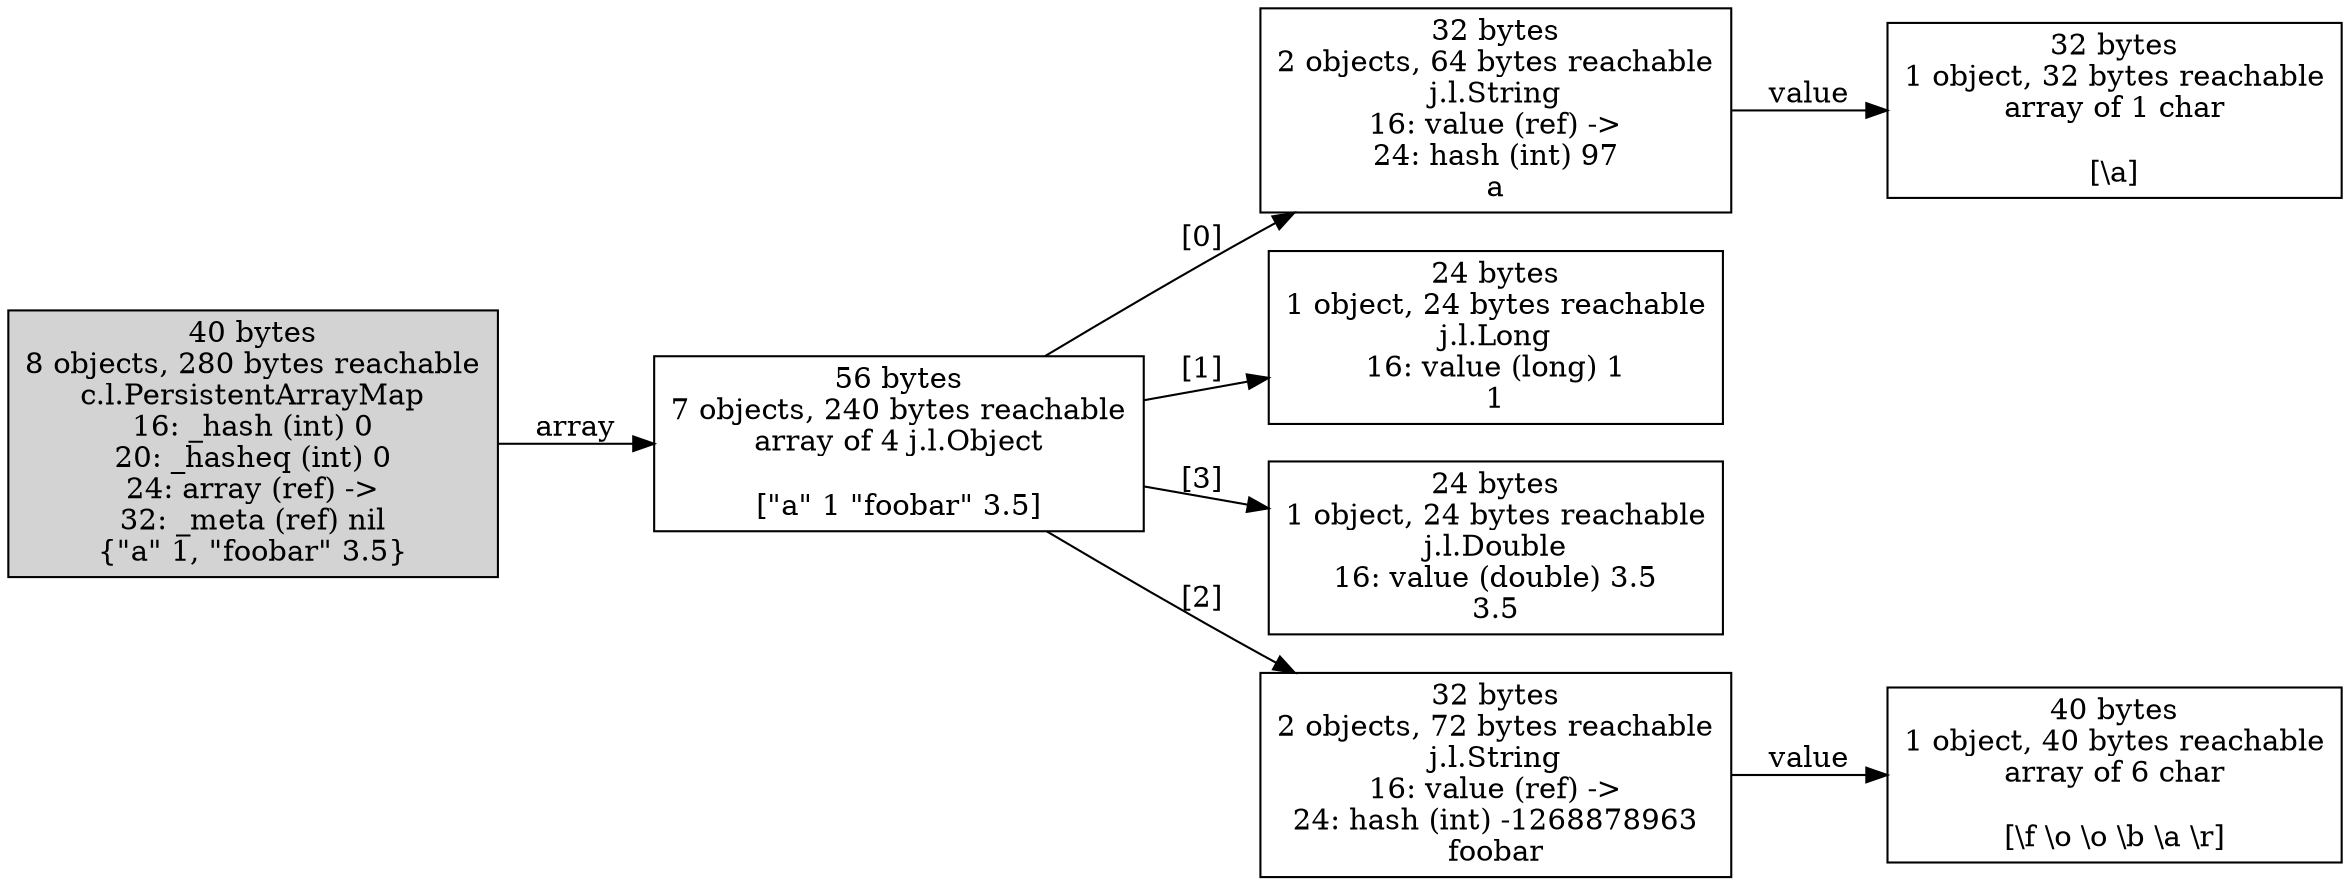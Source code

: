digraph {
graph [layout=dot,rankdir=LR];
"139970762538760" ["scc-num-nodes"=1,label="32 bytes
2 objects, 64 bytes reachable
j.l.String
16: value (ref) ->
24: hash (int) 97
a",shape=box];
"139970762538792" ["scc-num-nodes"=1,label="32 bytes
1 object, 32 bytes reachable
array of 1 char

[\\a]",shape=box];
"139970762943576" ["scc-num-nodes"=1,label="24 bytes
1 object, 24 bytes reachable
j.l.Long
16: value (long) 1
1",shape=box];
"139970771388416" ["scc-num-nodes"=1,style=filled,label="40 bytes
8 objects, 280 bytes reachable
c.l.PersistentArrayMap
16: _hash (int) 0
20: _hasheq (int) 0
24: array (ref) ->
32: _meta (ref) nil
{\"a\" 1, \"foobar\" 3.5}",shape=box];
"139970771388456" ["scc-num-nodes"=1,label="56 bytes
7 objects, 240 bytes reachable
array of 4 j.l.Object

[\"a\" 1 \"foobar\" 3.5]",shape=box];
"139970771388512" ["scc-num-nodes"=1,label="24 bytes
1 object, 24 bytes reachable
j.l.Double
16: value (double) 3.5
3.5",shape=box];
"139970771388536" ["scc-num-nodes"=1,label="32 bytes
2 objects, 72 bytes reachable
j.l.String
16: value (ref) ->
24: hash (int) -1268878963
foobar",shape=box];
"139970771388568" ["scc-num-nodes"=1,label="40 bytes
1 object, 40 bytes reachable
array of 6 char

[\\f \\o \\o \\b \\a \\r]",shape=box];
"139970762538760" -> "139970762538792" ["field-name"=value,label=value];
"139970771388416" -> "139970771388456" ["field-name"=array,label=array];
"139970771388456" -> "139970762538760" ["field-name"="[0]",label="[0]"];
"139970771388456" -> "139970762943576" ["field-name"="[1]",label="[1]"];
"139970771388456" -> "139970771388536" ["field-name"="[2]",label="[2]"];
"139970771388456" -> "139970771388512" ["field-name"="[3]",label="[3]"];
"139970771388536" -> "139970771388568" ["field-name"=value,label=value];
} 